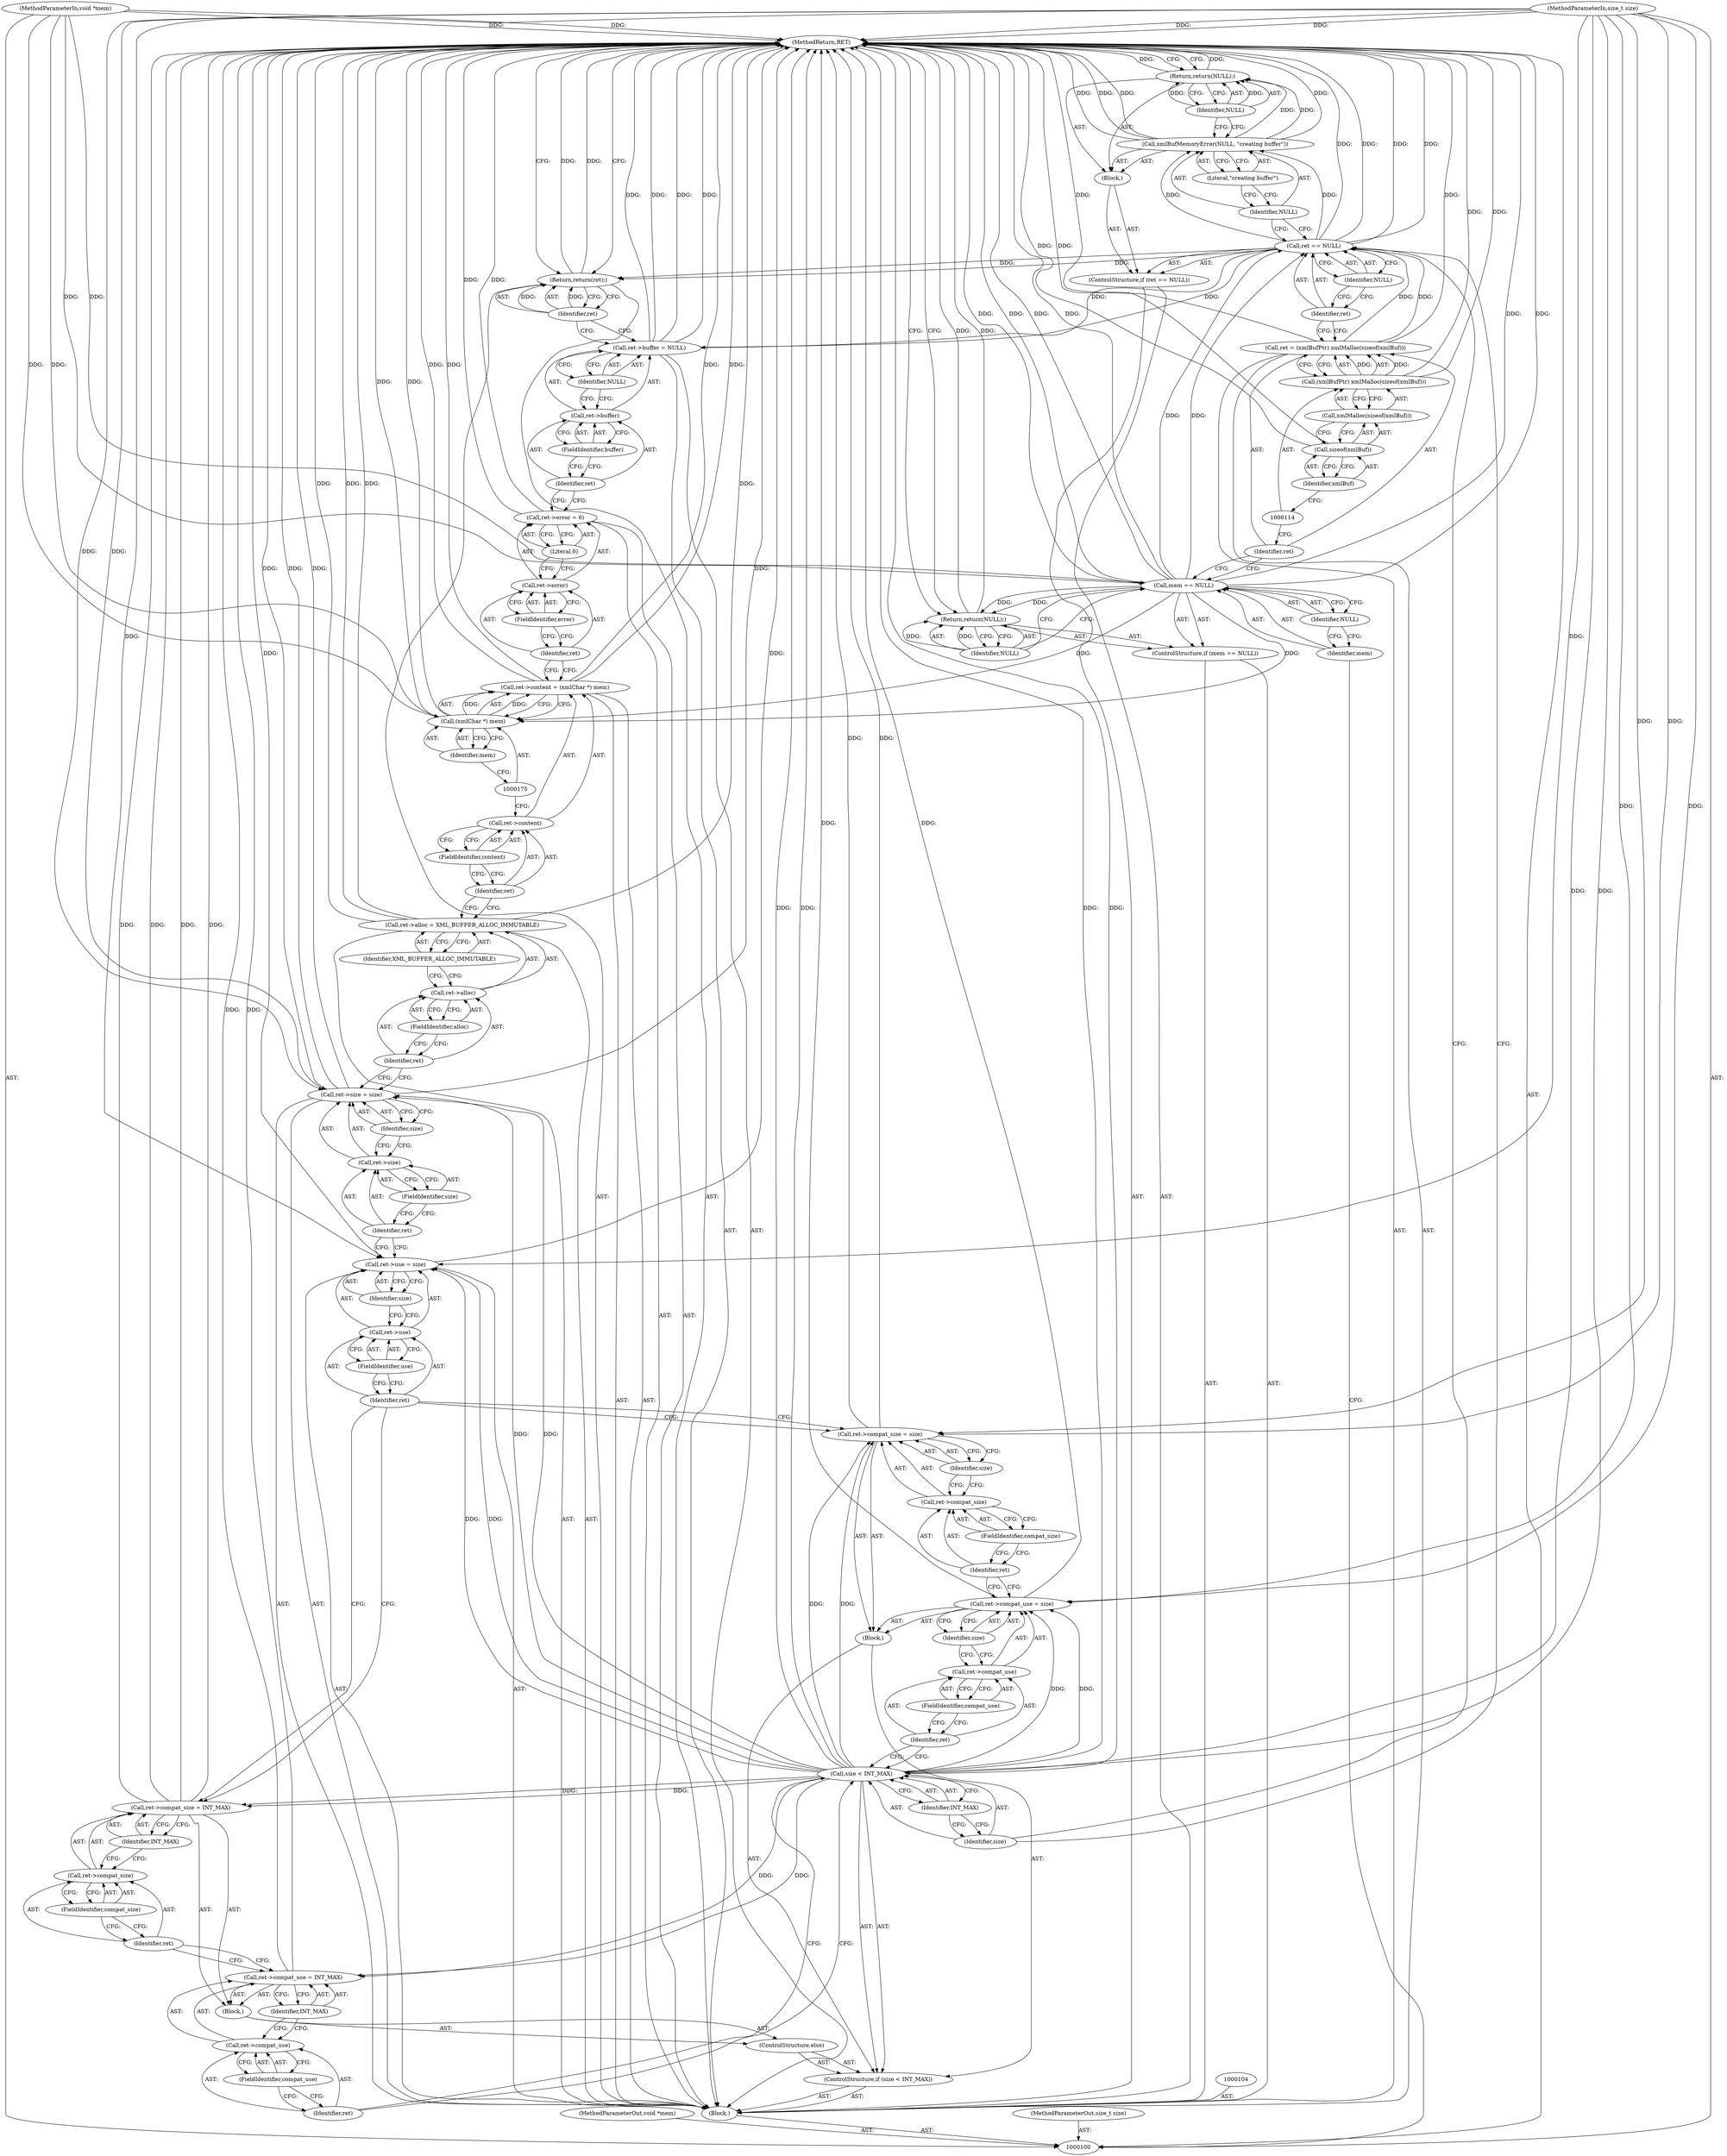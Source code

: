 digraph "0_Chrome_ce1446c00f0fd8f5a3b00727421be2124cb7370f_4" {
"1000189" [label="(MethodReturn,RET)"];
"1000101" [label="(MethodParameterIn,void *mem)"];
"1000236" [label="(MethodParameterOut,void *mem)"];
"1000102" [label="(MethodParameterIn,size_t size)"];
"1000237" [label="(MethodParameterOut,size_t size)"];
"1000103" [label="(Block,)"];
"1000127" [label="(Identifier,NULL)"];
"1000126" [label="(Return,return(NULL);)"];
"1000131" [label="(Identifier,INT_MAX)"];
"1000132" [label="(Block,)"];
"1000128" [label="(ControlStructure,if (size < INT_MAX))"];
"1000129" [label="(Call,size < INT_MAX)"];
"1000130" [label="(Identifier,size)"];
"1000136" [label="(FieldIdentifier,compat_use)"];
"1000137" [label="(Identifier,size)"];
"1000133" [label="(Call,ret->compat_use = size)"];
"1000134" [label="(Call,ret->compat_use)"];
"1000135" [label="(Identifier,ret)"];
"1000141" [label="(FieldIdentifier,compat_size)"];
"1000142" [label="(Identifier,size)"];
"1000138" [label="(Call,ret->compat_size = size)"];
"1000139" [label="(Call,ret->compat_size)"];
"1000140" [label="(Identifier,ret)"];
"1000144" [label="(Block,)"];
"1000143" [label="(ControlStructure,else)"];
"1000148" [label="(FieldIdentifier,compat_use)"];
"1000149" [label="(Identifier,INT_MAX)"];
"1000145" [label="(Call,ret->compat_use = INT_MAX)"];
"1000146" [label="(Call,ret->compat_use)"];
"1000147" [label="(Identifier,ret)"];
"1000153" [label="(FieldIdentifier,compat_size)"];
"1000154" [label="(Identifier,INT_MAX)"];
"1000150" [label="(Call,ret->compat_size = INT_MAX)"];
"1000151" [label="(Call,ret->compat_size)"];
"1000152" [label="(Identifier,ret)"];
"1000159" [label="(Identifier,size)"];
"1000155" [label="(Call,ret->use = size)"];
"1000156" [label="(Call,ret->use)"];
"1000157" [label="(Identifier,ret)"];
"1000158" [label="(FieldIdentifier,use)"];
"1000164" [label="(Identifier,size)"];
"1000160" [label="(Call,ret->size = size)"];
"1000161" [label="(Call,ret->size)"];
"1000162" [label="(Identifier,ret)"];
"1000163" [label="(FieldIdentifier,size)"];
"1000169" [label="(Identifier,XML_BUFFER_ALLOC_IMMUTABLE)"];
"1000165" [label="(Call,ret->alloc = XML_BUFFER_ALLOC_IMMUTABLE)"];
"1000166" [label="(Call,ret->alloc)"];
"1000167" [label="(Identifier,ret)"];
"1000168" [label="(FieldIdentifier,alloc)"];
"1000174" [label="(Call,(xmlChar *) mem)"];
"1000176" [label="(Identifier,mem)"];
"1000170" [label="(Call,ret->content = (xmlChar *) mem)"];
"1000171" [label="(Call,ret->content)"];
"1000172" [label="(Identifier,ret)"];
"1000173" [label="(FieldIdentifier,content)"];
"1000181" [label="(Literal,0)"];
"1000177" [label="(Call,ret->error = 0)"];
"1000178" [label="(Call,ret->error)"];
"1000179" [label="(Identifier,ret)"];
"1000180" [label="(FieldIdentifier,error)"];
"1000186" [label="(Identifier,NULL)"];
"1000182" [label="(Call,ret->buffer = NULL)"];
"1000183" [label="(Call,ret->buffer)"];
"1000184" [label="(Identifier,ret)"];
"1000185" [label="(FieldIdentifier,buffer)"];
"1000188" [label="(Identifier,ret)"];
"1000187" [label="(Return,return(ret);)"];
"1000108" [label="(Identifier,NULL)"];
"1000105" [label="(ControlStructure,if (mem == NULL))"];
"1000106" [label="(Call,mem == NULL)"];
"1000107" [label="(Identifier,mem)"];
"1000110" [label="(Identifier,NULL)"];
"1000109" [label="(Return,return(NULL);)"];
"1000113" [label="(Call,(xmlBufPtr) xmlMalloc(sizeof(xmlBuf)))"];
"1000115" [label="(Call,xmlMalloc(sizeof(xmlBuf)))"];
"1000116" [label="(Call,sizeof(xmlBuf))"];
"1000117" [label="(Identifier,xmlBuf)"];
"1000111" [label="(Call,ret = (xmlBufPtr) xmlMalloc(sizeof(xmlBuf)))"];
"1000112" [label="(Identifier,ret)"];
"1000121" [label="(Identifier,NULL)"];
"1000122" [label="(Block,)"];
"1000118" [label="(ControlStructure,if (ret == NULL))"];
"1000119" [label="(Call,ret == NULL)"];
"1000120" [label="(Identifier,ret)"];
"1000123" [label="(Call,xmlBufMemoryError(NULL, \"creating buffer\"))"];
"1000124" [label="(Identifier,NULL)"];
"1000125" [label="(Literal,\"creating buffer\")"];
"1000189" -> "1000100"  [label="AST: "];
"1000189" -> "1000109"  [label="CFG: "];
"1000189" -> "1000126"  [label="CFG: "];
"1000189" -> "1000187"  [label="CFG: "];
"1000187" -> "1000189"  [label="DDG: "];
"1000126" -> "1000189"  [label="DDG: "];
"1000109" -> "1000189"  [label="DDG: "];
"1000106" -> "1000189"  [label="DDG: "];
"1000106" -> "1000189"  [label="DDG: "];
"1000106" -> "1000189"  [label="DDG: "];
"1000165" -> "1000189"  [label="DDG: "];
"1000165" -> "1000189"  [label="DDG: "];
"1000113" -> "1000189"  [label="DDG: "];
"1000174" -> "1000189"  [label="DDG: "];
"1000150" -> "1000189"  [label="DDG: "];
"1000150" -> "1000189"  [label="DDG: "];
"1000119" -> "1000189"  [label="DDG: "];
"1000119" -> "1000189"  [label="DDG: "];
"1000145" -> "1000189"  [label="DDG: "];
"1000177" -> "1000189"  [label="DDG: "];
"1000116" -> "1000189"  [label="DDG: "];
"1000160" -> "1000189"  [label="DDG: "];
"1000160" -> "1000189"  [label="DDG: "];
"1000182" -> "1000189"  [label="DDG: "];
"1000182" -> "1000189"  [label="DDG: "];
"1000123" -> "1000189"  [label="DDG: "];
"1000123" -> "1000189"  [label="DDG: "];
"1000138" -> "1000189"  [label="DDG: "];
"1000129" -> "1000189"  [label="DDG: "];
"1000129" -> "1000189"  [label="DDG: "];
"1000133" -> "1000189"  [label="DDG: "];
"1000102" -> "1000189"  [label="DDG: "];
"1000111" -> "1000189"  [label="DDG: "];
"1000101" -> "1000189"  [label="DDG: "];
"1000170" -> "1000189"  [label="DDG: "];
"1000170" -> "1000189"  [label="DDG: "];
"1000155" -> "1000189"  [label="DDG: "];
"1000101" -> "1000100"  [label="AST: "];
"1000101" -> "1000189"  [label="DDG: "];
"1000101" -> "1000106"  [label="DDG: "];
"1000101" -> "1000174"  [label="DDG: "];
"1000236" -> "1000100"  [label="AST: "];
"1000102" -> "1000100"  [label="AST: "];
"1000102" -> "1000189"  [label="DDG: "];
"1000102" -> "1000129"  [label="DDG: "];
"1000102" -> "1000133"  [label="DDG: "];
"1000102" -> "1000138"  [label="DDG: "];
"1000102" -> "1000155"  [label="DDG: "];
"1000102" -> "1000160"  [label="DDG: "];
"1000237" -> "1000100"  [label="AST: "];
"1000103" -> "1000100"  [label="AST: "];
"1000104" -> "1000103"  [label="AST: "];
"1000105" -> "1000103"  [label="AST: "];
"1000111" -> "1000103"  [label="AST: "];
"1000118" -> "1000103"  [label="AST: "];
"1000128" -> "1000103"  [label="AST: "];
"1000155" -> "1000103"  [label="AST: "];
"1000160" -> "1000103"  [label="AST: "];
"1000165" -> "1000103"  [label="AST: "];
"1000170" -> "1000103"  [label="AST: "];
"1000177" -> "1000103"  [label="AST: "];
"1000182" -> "1000103"  [label="AST: "];
"1000187" -> "1000103"  [label="AST: "];
"1000127" -> "1000126"  [label="AST: "];
"1000127" -> "1000123"  [label="CFG: "];
"1000126" -> "1000127"  [label="CFG: "];
"1000127" -> "1000126"  [label="DDG: "];
"1000126" -> "1000122"  [label="AST: "];
"1000126" -> "1000127"  [label="CFG: "];
"1000127" -> "1000126"  [label="AST: "];
"1000189" -> "1000126"  [label="CFG: "];
"1000126" -> "1000189"  [label="DDG: "];
"1000127" -> "1000126"  [label="DDG: "];
"1000123" -> "1000126"  [label="DDG: "];
"1000131" -> "1000129"  [label="AST: "];
"1000131" -> "1000130"  [label="CFG: "];
"1000129" -> "1000131"  [label="CFG: "];
"1000132" -> "1000128"  [label="AST: "];
"1000133" -> "1000132"  [label="AST: "];
"1000138" -> "1000132"  [label="AST: "];
"1000128" -> "1000103"  [label="AST: "];
"1000129" -> "1000128"  [label="AST: "];
"1000132" -> "1000128"  [label="AST: "];
"1000143" -> "1000128"  [label="AST: "];
"1000129" -> "1000128"  [label="AST: "];
"1000129" -> "1000131"  [label="CFG: "];
"1000130" -> "1000129"  [label="AST: "];
"1000131" -> "1000129"  [label="AST: "];
"1000135" -> "1000129"  [label="CFG: "];
"1000147" -> "1000129"  [label="CFG: "];
"1000129" -> "1000189"  [label="DDG: "];
"1000129" -> "1000189"  [label="DDG: "];
"1000102" -> "1000129"  [label="DDG: "];
"1000129" -> "1000133"  [label="DDG: "];
"1000129" -> "1000138"  [label="DDG: "];
"1000129" -> "1000145"  [label="DDG: "];
"1000129" -> "1000150"  [label="DDG: "];
"1000129" -> "1000155"  [label="DDG: "];
"1000129" -> "1000160"  [label="DDG: "];
"1000130" -> "1000129"  [label="AST: "];
"1000130" -> "1000119"  [label="CFG: "];
"1000131" -> "1000130"  [label="CFG: "];
"1000136" -> "1000134"  [label="AST: "];
"1000136" -> "1000135"  [label="CFG: "];
"1000134" -> "1000136"  [label="CFG: "];
"1000137" -> "1000133"  [label="AST: "];
"1000137" -> "1000134"  [label="CFG: "];
"1000133" -> "1000137"  [label="CFG: "];
"1000133" -> "1000132"  [label="AST: "];
"1000133" -> "1000137"  [label="CFG: "];
"1000134" -> "1000133"  [label="AST: "];
"1000137" -> "1000133"  [label="AST: "];
"1000140" -> "1000133"  [label="CFG: "];
"1000133" -> "1000189"  [label="DDG: "];
"1000129" -> "1000133"  [label="DDG: "];
"1000102" -> "1000133"  [label="DDG: "];
"1000134" -> "1000133"  [label="AST: "];
"1000134" -> "1000136"  [label="CFG: "];
"1000135" -> "1000134"  [label="AST: "];
"1000136" -> "1000134"  [label="AST: "];
"1000137" -> "1000134"  [label="CFG: "];
"1000135" -> "1000134"  [label="AST: "];
"1000135" -> "1000129"  [label="CFG: "];
"1000136" -> "1000135"  [label="CFG: "];
"1000141" -> "1000139"  [label="AST: "];
"1000141" -> "1000140"  [label="CFG: "];
"1000139" -> "1000141"  [label="CFG: "];
"1000142" -> "1000138"  [label="AST: "];
"1000142" -> "1000139"  [label="CFG: "];
"1000138" -> "1000142"  [label="CFG: "];
"1000138" -> "1000132"  [label="AST: "];
"1000138" -> "1000142"  [label="CFG: "];
"1000139" -> "1000138"  [label="AST: "];
"1000142" -> "1000138"  [label="AST: "];
"1000157" -> "1000138"  [label="CFG: "];
"1000138" -> "1000189"  [label="DDG: "];
"1000102" -> "1000138"  [label="DDG: "];
"1000129" -> "1000138"  [label="DDG: "];
"1000139" -> "1000138"  [label="AST: "];
"1000139" -> "1000141"  [label="CFG: "];
"1000140" -> "1000139"  [label="AST: "];
"1000141" -> "1000139"  [label="AST: "];
"1000142" -> "1000139"  [label="CFG: "];
"1000140" -> "1000139"  [label="AST: "];
"1000140" -> "1000133"  [label="CFG: "];
"1000141" -> "1000140"  [label="CFG: "];
"1000144" -> "1000143"  [label="AST: "];
"1000145" -> "1000144"  [label="AST: "];
"1000150" -> "1000144"  [label="AST: "];
"1000143" -> "1000128"  [label="AST: "];
"1000144" -> "1000143"  [label="AST: "];
"1000148" -> "1000146"  [label="AST: "];
"1000148" -> "1000147"  [label="CFG: "];
"1000146" -> "1000148"  [label="CFG: "];
"1000149" -> "1000145"  [label="AST: "];
"1000149" -> "1000146"  [label="CFG: "];
"1000145" -> "1000149"  [label="CFG: "];
"1000145" -> "1000144"  [label="AST: "];
"1000145" -> "1000149"  [label="CFG: "];
"1000146" -> "1000145"  [label="AST: "];
"1000149" -> "1000145"  [label="AST: "];
"1000152" -> "1000145"  [label="CFG: "];
"1000145" -> "1000189"  [label="DDG: "];
"1000129" -> "1000145"  [label="DDG: "];
"1000146" -> "1000145"  [label="AST: "];
"1000146" -> "1000148"  [label="CFG: "];
"1000147" -> "1000146"  [label="AST: "];
"1000148" -> "1000146"  [label="AST: "];
"1000149" -> "1000146"  [label="CFG: "];
"1000147" -> "1000146"  [label="AST: "];
"1000147" -> "1000129"  [label="CFG: "];
"1000148" -> "1000147"  [label="CFG: "];
"1000153" -> "1000151"  [label="AST: "];
"1000153" -> "1000152"  [label="CFG: "];
"1000151" -> "1000153"  [label="CFG: "];
"1000154" -> "1000150"  [label="AST: "];
"1000154" -> "1000151"  [label="CFG: "];
"1000150" -> "1000154"  [label="CFG: "];
"1000150" -> "1000144"  [label="AST: "];
"1000150" -> "1000154"  [label="CFG: "];
"1000151" -> "1000150"  [label="AST: "];
"1000154" -> "1000150"  [label="AST: "];
"1000157" -> "1000150"  [label="CFG: "];
"1000150" -> "1000189"  [label="DDG: "];
"1000150" -> "1000189"  [label="DDG: "];
"1000129" -> "1000150"  [label="DDG: "];
"1000151" -> "1000150"  [label="AST: "];
"1000151" -> "1000153"  [label="CFG: "];
"1000152" -> "1000151"  [label="AST: "];
"1000153" -> "1000151"  [label="AST: "];
"1000154" -> "1000151"  [label="CFG: "];
"1000152" -> "1000151"  [label="AST: "];
"1000152" -> "1000145"  [label="CFG: "];
"1000153" -> "1000152"  [label="CFG: "];
"1000159" -> "1000155"  [label="AST: "];
"1000159" -> "1000156"  [label="CFG: "];
"1000155" -> "1000159"  [label="CFG: "];
"1000155" -> "1000103"  [label="AST: "];
"1000155" -> "1000159"  [label="CFG: "];
"1000156" -> "1000155"  [label="AST: "];
"1000159" -> "1000155"  [label="AST: "];
"1000162" -> "1000155"  [label="CFG: "];
"1000155" -> "1000189"  [label="DDG: "];
"1000129" -> "1000155"  [label="DDG: "];
"1000102" -> "1000155"  [label="DDG: "];
"1000156" -> "1000155"  [label="AST: "];
"1000156" -> "1000158"  [label="CFG: "];
"1000157" -> "1000156"  [label="AST: "];
"1000158" -> "1000156"  [label="AST: "];
"1000159" -> "1000156"  [label="CFG: "];
"1000157" -> "1000156"  [label="AST: "];
"1000157" -> "1000138"  [label="CFG: "];
"1000157" -> "1000150"  [label="CFG: "];
"1000158" -> "1000157"  [label="CFG: "];
"1000158" -> "1000156"  [label="AST: "];
"1000158" -> "1000157"  [label="CFG: "];
"1000156" -> "1000158"  [label="CFG: "];
"1000164" -> "1000160"  [label="AST: "];
"1000164" -> "1000161"  [label="CFG: "];
"1000160" -> "1000164"  [label="CFG: "];
"1000160" -> "1000103"  [label="AST: "];
"1000160" -> "1000164"  [label="CFG: "];
"1000161" -> "1000160"  [label="AST: "];
"1000164" -> "1000160"  [label="AST: "];
"1000167" -> "1000160"  [label="CFG: "];
"1000160" -> "1000189"  [label="DDG: "];
"1000160" -> "1000189"  [label="DDG: "];
"1000102" -> "1000160"  [label="DDG: "];
"1000129" -> "1000160"  [label="DDG: "];
"1000161" -> "1000160"  [label="AST: "];
"1000161" -> "1000163"  [label="CFG: "];
"1000162" -> "1000161"  [label="AST: "];
"1000163" -> "1000161"  [label="AST: "];
"1000164" -> "1000161"  [label="CFG: "];
"1000162" -> "1000161"  [label="AST: "];
"1000162" -> "1000155"  [label="CFG: "];
"1000163" -> "1000162"  [label="CFG: "];
"1000163" -> "1000161"  [label="AST: "];
"1000163" -> "1000162"  [label="CFG: "];
"1000161" -> "1000163"  [label="CFG: "];
"1000169" -> "1000165"  [label="AST: "];
"1000169" -> "1000166"  [label="CFG: "];
"1000165" -> "1000169"  [label="CFG: "];
"1000165" -> "1000103"  [label="AST: "];
"1000165" -> "1000169"  [label="CFG: "];
"1000166" -> "1000165"  [label="AST: "];
"1000169" -> "1000165"  [label="AST: "];
"1000172" -> "1000165"  [label="CFG: "];
"1000165" -> "1000189"  [label="DDG: "];
"1000165" -> "1000189"  [label="DDG: "];
"1000166" -> "1000165"  [label="AST: "];
"1000166" -> "1000168"  [label="CFG: "];
"1000167" -> "1000166"  [label="AST: "];
"1000168" -> "1000166"  [label="AST: "];
"1000169" -> "1000166"  [label="CFG: "];
"1000167" -> "1000166"  [label="AST: "];
"1000167" -> "1000160"  [label="CFG: "];
"1000168" -> "1000167"  [label="CFG: "];
"1000168" -> "1000166"  [label="AST: "];
"1000168" -> "1000167"  [label="CFG: "];
"1000166" -> "1000168"  [label="CFG: "];
"1000174" -> "1000170"  [label="AST: "];
"1000174" -> "1000176"  [label="CFG: "];
"1000175" -> "1000174"  [label="AST: "];
"1000176" -> "1000174"  [label="AST: "];
"1000170" -> "1000174"  [label="CFG: "];
"1000174" -> "1000189"  [label="DDG: "];
"1000174" -> "1000170"  [label="DDG: "];
"1000106" -> "1000174"  [label="DDG: "];
"1000101" -> "1000174"  [label="DDG: "];
"1000176" -> "1000174"  [label="AST: "];
"1000176" -> "1000175"  [label="CFG: "];
"1000174" -> "1000176"  [label="CFG: "];
"1000170" -> "1000103"  [label="AST: "];
"1000170" -> "1000174"  [label="CFG: "];
"1000171" -> "1000170"  [label="AST: "];
"1000174" -> "1000170"  [label="AST: "];
"1000179" -> "1000170"  [label="CFG: "];
"1000170" -> "1000189"  [label="DDG: "];
"1000170" -> "1000189"  [label="DDG: "];
"1000174" -> "1000170"  [label="DDG: "];
"1000171" -> "1000170"  [label="AST: "];
"1000171" -> "1000173"  [label="CFG: "];
"1000172" -> "1000171"  [label="AST: "];
"1000173" -> "1000171"  [label="AST: "];
"1000175" -> "1000171"  [label="CFG: "];
"1000172" -> "1000171"  [label="AST: "];
"1000172" -> "1000165"  [label="CFG: "];
"1000173" -> "1000172"  [label="CFG: "];
"1000173" -> "1000171"  [label="AST: "];
"1000173" -> "1000172"  [label="CFG: "];
"1000171" -> "1000173"  [label="CFG: "];
"1000181" -> "1000177"  [label="AST: "];
"1000181" -> "1000178"  [label="CFG: "];
"1000177" -> "1000181"  [label="CFG: "];
"1000177" -> "1000103"  [label="AST: "];
"1000177" -> "1000181"  [label="CFG: "];
"1000178" -> "1000177"  [label="AST: "];
"1000181" -> "1000177"  [label="AST: "];
"1000184" -> "1000177"  [label="CFG: "];
"1000177" -> "1000189"  [label="DDG: "];
"1000178" -> "1000177"  [label="AST: "];
"1000178" -> "1000180"  [label="CFG: "];
"1000179" -> "1000178"  [label="AST: "];
"1000180" -> "1000178"  [label="AST: "];
"1000181" -> "1000178"  [label="CFG: "];
"1000179" -> "1000178"  [label="AST: "];
"1000179" -> "1000170"  [label="CFG: "];
"1000180" -> "1000179"  [label="CFG: "];
"1000180" -> "1000178"  [label="AST: "];
"1000180" -> "1000179"  [label="CFG: "];
"1000178" -> "1000180"  [label="CFG: "];
"1000186" -> "1000182"  [label="AST: "];
"1000186" -> "1000183"  [label="CFG: "];
"1000182" -> "1000186"  [label="CFG: "];
"1000182" -> "1000103"  [label="AST: "];
"1000182" -> "1000186"  [label="CFG: "];
"1000183" -> "1000182"  [label="AST: "];
"1000186" -> "1000182"  [label="AST: "];
"1000188" -> "1000182"  [label="CFG: "];
"1000182" -> "1000189"  [label="DDG: "];
"1000182" -> "1000189"  [label="DDG: "];
"1000119" -> "1000182"  [label="DDG: "];
"1000183" -> "1000182"  [label="AST: "];
"1000183" -> "1000185"  [label="CFG: "];
"1000184" -> "1000183"  [label="AST: "];
"1000185" -> "1000183"  [label="AST: "];
"1000186" -> "1000183"  [label="CFG: "];
"1000184" -> "1000183"  [label="AST: "];
"1000184" -> "1000177"  [label="CFG: "];
"1000185" -> "1000184"  [label="CFG: "];
"1000185" -> "1000183"  [label="AST: "];
"1000185" -> "1000184"  [label="CFG: "];
"1000183" -> "1000185"  [label="CFG: "];
"1000188" -> "1000187"  [label="AST: "];
"1000188" -> "1000182"  [label="CFG: "];
"1000187" -> "1000188"  [label="CFG: "];
"1000188" -> "1000187"  [label="DDG: "];
"1000187" -> "1000103"  [label="AST: "];
"1000187" -> "1000188"  [label="CFG: "];
"1000188" -> "1000187"  [label="AST: "];
"1000189" -> "1000187"  [label="CFG: "];
"1000187" -> "1000189"  [label="DDG: "];
"1000188" -> "1000187"  [label="DDG: "];
"1000119" -> "1000187"  [label="DDG: "];
"1000108" -> "1000106"  [label="AST: "];
"1000108" -> "1000107"  [label="CFG: "];
"1000106" -> "1000108"  [label="CFG: "];
"1000105" -> "1000103"  [label="AST: "];
"1000106" -> "1000105"  [label="AST: "];
"1000109" -> "1000105"  [label="AST: "];
"1000106" -> "1000105"  [label="AST: "];
"1000106" -> "1000108"  [label="CFG: "];
"1000107" -> "1000106"  [label="AST: "];
"1000108" -> "1000106"  [label="AST: "];
"1000110" -> "1000106"  [label="CFG: "];
"1000112" -> "1000106"  [label="CFG: "];
"1000106" -> "1000189"  [label="DDG: "];
"1000106" -> "1000189"  [label="DDG: "];
"1000106" -> "1000189"  [label="DDG: "];
"1000101" -> "1000106"  [label="DDG: "];
"1000106" -> "1000109"  [label="DDG: "];
"1000106" -> "1000119"  [label="DDG: "];
"1000106" -> "1000174"  [label="DDG: "];
"1000107" -> "1000106"  [label="AST: "];
"1000107" -> "1000100"  [label="CFG: "];
"1000108" -> "1000107"  [label="CFG: "];
"1000110" -> "1000109"  [label="AST: "];
"1000110" -> "1000106"  [label="CFG: "];
"1000109" -> "1000110"  [label="CFG: "];
"1000110" -> "1000109"  [label="DDG: "];
"1000109" -> "1000105"  [label="AST: "];
"1000109" -> "1000110"  [label="CFG: "];
"1000110" -> "1000109"  [label="AST: "];
"1000189" -> "1000109"  [label="CFG: "];
"1000109" -> "1000189"  [label="DDG: "];
"1000110" -> "1000109"  [label="DDG: "];
"1000106" -> "1000109"  [label="DDG: "];
"1000113" -> "1000111"  [label="AST: "];
"1000113" -> "1000115"  [label="CFG: "];
"1000114" -> "1000113"  [label="AST: "];
"1000115" -> "1000113"  [label="AST: "];
"1000111" -> "1000113"  [label="CFG: "];
"1000113" -> "1000189"  [label="DDG: "];
"1000113" -> "1000111"  [label="DDG: "];
"1000115" -> "1000113"  [label="AST: "];
"1000115" -> "1000116"  [label="CFG: "];
"1000116" -> "1000115"  [label="AST: "];
"1000113" -> "1000115"  [label="CFG: "];
"1000116" -> "1000115"  [label="AST: "];
"1000116" -> "1000117"  [label="CFG: "];
"1000117" -> "1000116"  [label="AST: "];
"1000115" -> "1000116"  [label="CFG: "];
"1000116" -> "1000189"  [label="DDG: "];
"1000117" -> "1000116"  [label="AST: "];
"1000117" -> "1000114"  [label="CFG: "];
"1000116" -> "1000117"  [label="CFG: "];
"1000111" -> "1000103"  [label="AST: "];
"1000111" -> "1000113"  [label="CFG: "];
"1000112" -> "1000111"  [label="AST: "];
"1000113" -> "1000111"  [label="AST: "];
"1000120" -> "1000111"  [label="CFG: "];
"1000111" -> "1000189"  [label="DDG: "];
"1000113" -> "1000111"  [label="DDG: "];
"1000111" -> "1000119"  [label="DDG: "];
"1000112" -> "1000111"  [label="AST: "];
"1000112" -> "1000106"  [label="CFG: "];
"1000114" -> "1000112"  [label="CFG: "];
"1000121" -> "1000119"  [label="AST: "];
"1000121" -> "1000120"  [label="CFG: "];
"1000119" -> "1000121"  [label="CFG: "];
"1000122" -> "1000118"  [label="AST: "];
"1000123" -> "1000122"  [label="AST: "];
"1000126" -> "1000122"  [label="AST: "];
"1000118" -> "1000103"  [label="AST: "];
"1000119" -> "1000118"  [label="AST: "];
"1000122" -> "1000118"  [label="AST: "];
"1000119" -> "1000118"  [label="AST: "];
"1000119" -> "1000121"  [label="CFG: "];
"1000120" -> "1000119"  [label="AST: "];
"1000121" -> "1000119"  [label="AST: "];
"1000124" -> "1000119"  [label="CFG: "];
"1000130" -> "1000119"  [label="CFG: "];
"1000119" -> "1000189"  [label="DDG: "];
"1000119" -> "1000189"  [label="DDG: "];
"1000111" -> "1000119"  [label="DDG: "];
"1000106" -> "1000119"  [label="DDG: "];
"1000119" -> "1000123"  [label="DDG: "];
"1000119" -> "1000182"  [label="DDG: "];
"1000119" -> "1000187"  [label="DDG: "];
"1000120" -> "1000119"  [label="AST: "];
"1000120" -> "1000111"  [label="CFG: "];
"1000121" -> "1000120"  [label="CFG: "];
"1000123" -> "1000122"  [label="AST: "];
"1000123" -> "1000125"  [label="CFG: "];
"1000124" -> "1000123"  [label="AST: "];
"1000125" -> "1000123"  [label="AST: "];
"1000127" -> "1000123"  [label="CFG: "];
"1000123" -> "1000189"  [label="DDG: "];
"1000123" -> "1000189"  [label="DDG: "];
"1000119" -> "1000123"  [label="DDG: "];
"1000123" -> "1000126"  [label="DDG: "];
"1000124" -> "1000123"  [label="AST: "];
"1000124" -> "1000119"  [label="CFG: "];
"1000125" -> "1000124"  [label="CFG: "];
"1000125" -> "1000123"  [label="AST: "];
"1000125" -> "1000124"  [label="CFG: "];
"1000123" -> "1000125"  [label="CFG: "];
}
